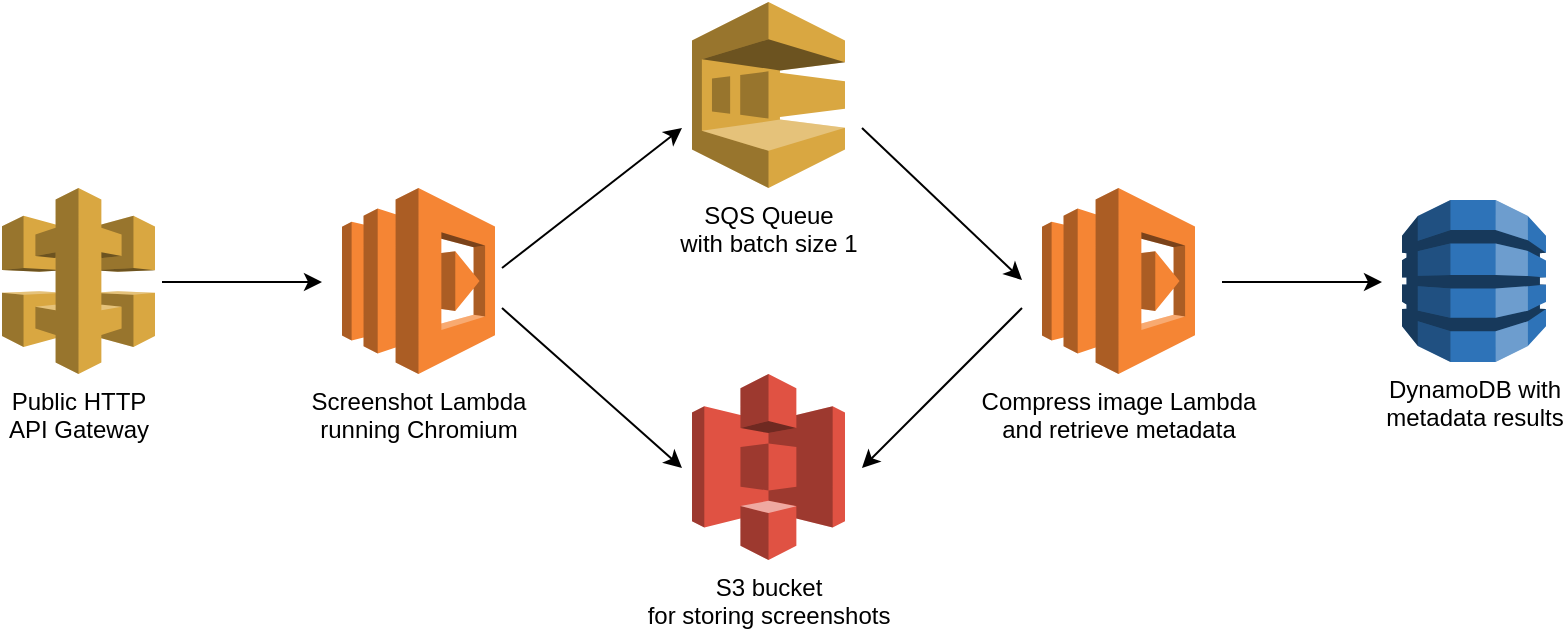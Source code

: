 <mxfile version="14.9.4" type="device"><diagram id="kOxG7dpY1YLsF31zMqpy" name="Page-1"><mxGraphModel dx="946" dy="621" grid="1" gridSize="10" guides="1" tooltips="1" connect="1" arrows="1" fold="1" page="1" pageScale="1" pageWidth="827" pageHeight="1169" math="0" shadow="0"><root><mxCell id="0"/><mxCell id="1" parent="0"/><mxCell id="beqfElFuxG12WwpI4Z26-1" value="Public HTTP&lt;br&gt;API Gateway" style="outlineConnect=0;dashed=0;verticalLabelPosition=bottom;verticalAlign=top;align=center;html=1;shape=mxgraph.aws3.api_gateway;fillColor=#D9A741;gradientColor=none;" vertex="1" parent="1"><mxGeometry x="30" y="120" width="76.5" height="93" as="geometry"/></mxCell><mxCell id="beqfElFuxG12WwpI4Z26-2" value="Screenshot Lambda&lt;br&gt;running Chromium" style="outlineConnect=0;dashed=0;verticalLabelPosition=bottom;verticalAlign=top;align=center;html=1;shape=mxgraph.aws3.lambda;fillColor=#F58534;gradientColor=none;" vertex="1" parent="1"><mxGeometry x="200" y="120" width="76.5" height="93" as="geometry"/></mxCell><mxCell id="beqfElFuxG12WwpI4Z26-16" value="" style="edgeStyle=orthogonalEdgeStyle;rounded=0;orthogonalLoop=1;jettySize=auto;html=1;" edge="1" parent="1"><mxGeometry relative="1" as="geometry"><mxPoint x="640" y="167" as="sourcePoint"/><mxPoint x="720" y="167" as="targetPoint"/></mxGeometry></mxCell><mxCell id="beqfElFuxG12WwpI4Z26-3" value="Compress image Lambda &lt;br&gt;and&amp;nbsp;retrieve metadata" style="outlineConnect=0;dashed=0;verticalLabelPosition=bottom;verticalAlign=top;align=center;html=1;shape=mxgraph.aws3.lambda;fillColor=#F58534;gradientColor=none;" vertex="1" parent="1"><mxGeometry x="550" y="120" width="76.5" height="93" as="geometry"/></mxCell><mxCell id="beqfElFuxG12WwpI4Z26-4" value="SQS Queue&lt;br&gt;with batch size 1" style="outlineConnect=0;dashed=0;verticalLabelPosition=bottom;verticalAlign=top;align=center;html=1;shape=mxgraph.aws3.sqs;fillColor=#D9A741;gradientColor=none;" vertex="1" parent="1"><mxGeometry x="375" y="27" width="76.5" height="93" as="geometry"/></mxCell><mxCell id="beqfElFuxG12WwpI4Z26-6" value="S3 bucket&lt;br&gt;for storing screenshots&lt;br&gt;" style="outlineConnect=0;dashed=0;verticalLabelPosition=bottom;verticalAlign=top;align=center;html=1;shape=mxgraph.aws3.s3;fillColor=#E05243;gradientColor=none;" vertex="1" parent="1"><mxGeometry x="375" y="213" width="76.5" height="93" as="geometry"/></mxCell><mxCell id="beqfElFuxG12WwpI4Z26-7" value="DynamoDB with&lt;br&gt;metadata results" style="outlineConnect=0;dashed=0;verticalLabelPosition=bottom;verticalAlign=top;align=center;html=1;shape=mxgraph.aws3.dynamo_db;fillColor=#2E73B8;gradientColor=none;" vertex="1" parent="1"><mxGeometry x="730" y="126" width="72" height="81" as="geometry"/></mxCell><mxCell id="beqfElFuxG12WwpI4Z26-8" value="" style="endArrow=classic;html=1;" edge="1" parent="1"><mxGeometry width="50" height="50" relative="1" as="geometry"><mxPoint x="110" y="167" as="sourcePoint"/><mxPoint x="190" y="167" as="targetPoint"/></mxGeometry></mxCell><mxCell id="beqfElFuxG12WwpI4Z26-10" value="" style="endArrow=classic;html=1;" edge="1" parent="1"><mxGeometry width="50" height="50" relative="1" as="geometry"><mxPoint x="460" y="90" as="sourcePoint"/><mxPoint x="540" y="166" as="targetPoint"/></mxGeometry></mxCell><mxCell id="beqfElFuxG12WwpI4Z26-12" value="" style="endArrow=classic;html=1;" edge="1" parent="1"><mxGeometry width="50" height="50" relative="1" as="geometry"><mxPoint x="280" y="180" as="sourcePoint"/><mxPoint x="370" y="260" as="targetPoint"/></mxGeometry></mxCell><mxCell id="beqfElFuxG12WwpI4Z26-14" value="" style="endArrow=classic;html=1;" edge="1" parent="1"><mxGeometry width="50" height="50" relative="1" as="geometry"><mxPoint x="540" y="180" as="sourcePoint"/><mxPoint x="460" y="260" as="targetPoint"/></mxGeometry></mxCell><mxCell id="beqfElFuxG12WwpI4Z26-17" value="" style="endArrow=classic;html=1;" edge="1" parent="1"><mxGeometry width="50" height="50" relative="1" as="geometry"><mxPoint x="280" y="160" as="sourcePoint"/><mxPoint x="370" y="90" as="targetPoint"/></mxGeometry></mxCell></root></mxGraphModel></diagram></mxfile>